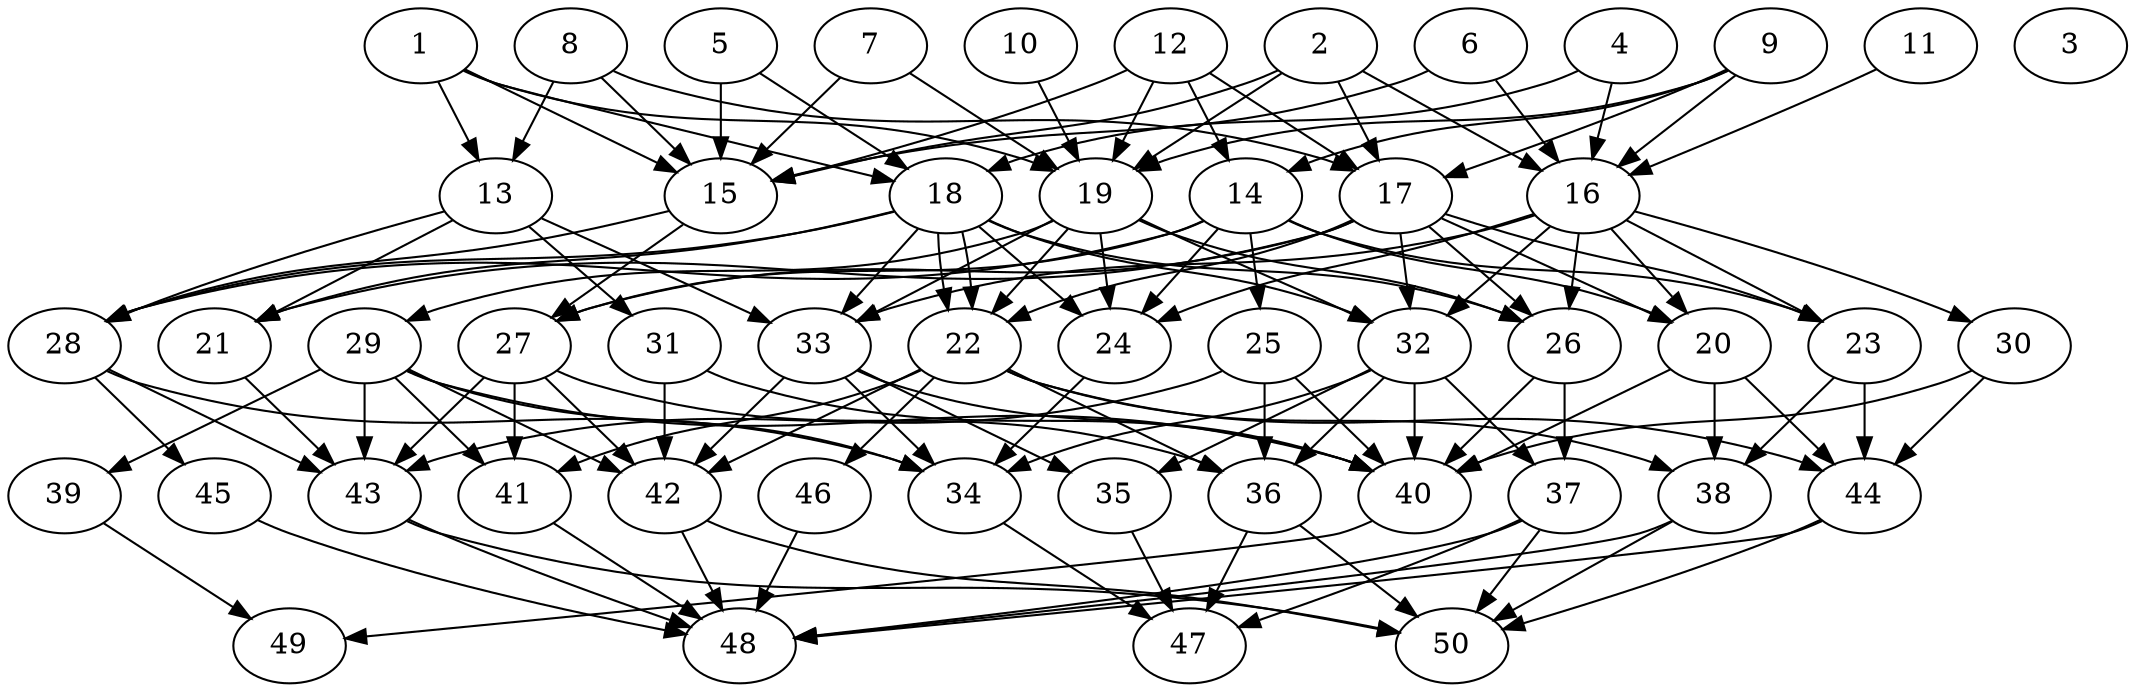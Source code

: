 // DAG automatically generated by daggen at Tue Aug  6 16:32:29 2019
// ./daggen --dot -n 50 --ccr 0.4 --fat 0.6 --regular 0.5 --density 0.6 --mindata 5242880 --maxdata 52428800 
digraph G {
  1 [size="105392640", alpha="0.11", expect_size="42157056"] 
  1 -> 13 [size ="42157056"]
  1 -> 15 [size ="42157056"]
  1 -> 18 [size ="42157056"]
  1 -> 19 [size ="42157056"]
  2 [size="17707520", alpha="0.07", expect_size="7083008"] 
  2 -> 15 [size ="7083008"]
  2 -> 16 [size ="7083008"]
  2 -> 17 [size ="7083008"]
  2 -> 19 [size ="7083008"]
  3 [size="119083520", alpha="0.02", expect_size="47633408"] 
  4 [size="50600960", alpha="0.15", expect_size="20240384"] 
  4 -> 16 [size ="20240384"]
  4 -> 18 [size ="20240384"]
  5 [size="35072000", alpha="0.02", expect_size="14028800"] 
  5 -> 15 [size ="14028800"]
  5 -> 18 [size ="14028800"]
  6 [size="46297600", alpha="0.09", expect_size="18519040"] 
  6 -> 15 [size ="18519040"]
  6 -> 16 [size ="18519040"]
  7 [size="107791360", alpha="0.02", expect_size="43116544"] 
  7 -> 15 [size ="43116544"]
  7 -> 19 [size ="43116544"]
  8 [size="21767680", alpha="0.14", expect_size="8707072"] 
  8 -> 13 [size ="8707072"]
  8 -> 15 [size ="8707072"]
  8 -> 17 [size ="8707072"]
  9 [size="39096320", alpha="0.09", expect_size="15638528"] 
  9 -> 14 [size ="15638528"]
  9 -> 16 [size ="15638528"]
  9 -> 17 [size ="15638528"]
  9 -> 19 [size ="15638528"]
  10 [size="72596480", alpha="0.06", expect_size="29038592"] 
  10 -> 19 [size ="29038592"]
  11 [size="58629120", alpha="0.03", expect_size="23451648"] 
  11 -> 16 [size ="23451648"]
  12 [size="124485120", alpha="0.18", expect_size="49794048"] 
  12 -> 14 [size ="49794048"]
  12 -> 15 [size ="49794048"]
  12 -> 17 [size ="49794048"]
  12 -> 19 [size ="49794048"]
  13 [size="46681600", alpha="0.14", expect_size="18672640"] 
  13 -> 21 [size ="18672640"]
  13 -> 28 [size ="18672640"]
  13 -> 31 [size ="18672640"]
  13 -> 33 [size ="18672640"]
  14 [size="61376000", alpha="0.13", expect_size="24550400"] 
  14 -> 20 [size ="24550400"]
  14 -> 23 [size ="24550400"]
  14 -> 24 [size ="24550400"]
  14 -> 25 [size ="24550400"]
  14 -> 27 [size ="24550400"]
  14 -> 28 [size ="24550400"]
  15 [size="34342400", alpha="0.12", expect_size="13736960"] 
  15 -> 27 [size ="13736960"]
  15 -> 28 [size ="13736960"]
  16 [size="47636480", alpha="0.15", expect_size="19054592"] 
  16 -> 20 [size ="19054592"]
  16 -> 23 [size ="19054592"]
  16 -> 24 [size ="19054592"]
  16 -> 26 [size ="19054592"]
  16 -> 30 [size ="19054592"]
  16 -> 32 [size ="19054592"]
  16 -> 33 [size ="19054592"]
  17 [size="98109440", alpha="0.16", expect_size="39243776"] 
  17 -> 20 [size ="39243776"]
  17 -> 21 [size ="39243776"]
  17 -> 22 [size ="39243776"]
  17 -> 23 [size ="39243776"]
  17 -> 26 [size ="39243776"]
  17 -> 27 [size ="39243776"]
  17 -> 32 [size ="39243776"]
  18 [size="112806400", alpha="0.05", expect_size="45122560"] 
  18 -> 21 [size ="45122560"]
  18 -> 22 [size ="45122560"]
  18 -> 22 [size ="45122560"]
  18 -> 24 [size ="45122560"]
  18 -> 26 [size ="45122560"]
  18 -> 28 [size ="45122560"]
  18 -> 32 [size ="45122560"]
  18 -> 33 [size ="45122560"]
  19 [size="80174080", alpha="0.14", expect_size="32069632"] 
  19 -> 22 [size ="32069632"]
  19 -> 24 [size ="32069632"]
  19 -> 26 [size ="32069632"]
  19 -> 29 [size ="32069632"]
  19 -> 32 [size ="32069632"]
  19 -> 33 [size ="32069632"]
  20 [size="14359040", alpha="0.03", expect_size="5743616"] 
  20 -> 38 [size ="5743616"]
  20 -> 40 [size ="5743616"]
  20 -> 44 [size ="5743616"]
  21 [size="50160640", alpha="0.07", expect_size="20064256"] 
  21 -> 43 [size ="20064256"]
  22 [size="67427840", alpha="0.12", expect_size="26971136"] 
  22 -> 36 [size ="26971136"]
  22 -> 38 [size ="26971136"]
  22 -> 41 [size ="26971136"]
  22 -> 42 [size ="26971136"]
  22 -> 44 [size ="26971136"]
  22 -> 46 [size ="26971136"]
  23 [size="53063680", alpha="0.15", expect_size="21225472"] 
  23 -> 38 [size ="21225472"]
  23 -> 44 [size ="21225472"]
  24 [size="19128320", alpha="0.04", expect_size="7651328"] 
  24 -> 34 [size ="7651328"]
  25 [size="94315520", alpha="0.17", expect_size="37726208"] 
  25 -> 36 [size ="37726208"]
  25 -> 40 [size ="37726208"]
  25 -> 43 [size ="37726208"]
  26 [size="46906880", alpha="0.15", expect_size="18762752"] 
  26 -> 37 [size ="18762752"]
  26 -> 40 [size ="18762752"]
  27 [size="15892480", alpha="0.10", expect_size="6356992"] 
  27 -> 36 [size ="6356992"]
  27 -> 41 [size ="6356992"]
  27 -> 42 [size ="6356992"]
  27 -> 43 [size ="6356992"]
  28 [size="107706880", alpha="0.06", expect_size="43082752"] 
  28 -> 34 [size ="43082752"]
  28 -> 43 [size ="43082752"]
  28 -> 45 [size ="43082752"]
  29 [size="17346560", alpha="0.07", expect_size="6938624"] 
  29 -> 34 [size ="6938624"]
  29 -> 39 [size ="6938624"]
  29 -> 40 [size ="6938624"]
  29 -> 41 [size ="6938624"]
  29 -> 42 [size ="6938624"]
  29 -> 43 [size ="6938624"]
  30 [size="101939200", alpha="0.17", expect_size="40775680"] 
  30 -> 40 [size ="40775680"]
  30 -> 44 [size ="40775680"]
  31 [size="118568960", alpha="0.16", expect_size="47427584"] 
  31 -> 40 [size ="47427584"]
  31 -> 42 [size ="47427584"]
  32 [size="41553920", alpha="0.13", expect_size="16621568"] 
  32 -> 34 [size ="16621568"]
  32 -> 35 [size ="16621568"]
  32 -> 36 [size ="16621568"]
  32 -> 37 [size ="16621568"]
  32 -> 40 [size ="16621568"]
  33 [size="111429120", alpha="0.16", expect_size="44571648"] 
  33 -> 34 [size ="44571648"]
  33 -> 35 [size ="44571648"]
  33 -> 40 [size ="44571648"]
  33 -> 42 [size ="44571648"]
  34 [size="80276480", alpha="0.07", expect_size="32110592"] 
  34 -> 47 [size ="32110592"]
  35 [size="103554560", alpha="0.01", expect_size="41421824"] 
  35 -> 47 [size ="41421824"]
  36 [size="85265920", alpha="0.02", expect_size="34106368"] 
  36 -> 47 [size ="34106368"]
  36 -> 50 [size ="34106368"]
  37 [size="58600960", alpha="0.17", expect_size="23440384"] 
  37 -> 47 [size ="23440384"]
  37 -> 48 [size ="23440384"]
  37 -> 50 [size ="23440384"]
  38 [size="118246400", alpha="0.09", expect_size="47298560"] 
  38 -> 48 [size ="47298560"]
  38 -> 50 [size ="47298560"]
  39 [size="36930560", alpha="0.12", expect_size="14772224"] 
  39 -> 49 [size ="14772224"]
  40 [size="76577280", alpha="0.15", expect_size="30630912"] 
  40 -> 49 [size ="30630912"]
  41 [size="60748800", alpha="0.05", expect_size="24299520"] 
  41 -> 48 [size ="24299520"]
  42 [size="34964480", alpha="0.04", expect_size="13985792"] 
  42 -> 48 [size ="13985792"]
  42 -> 50 [size ="13985792"]
  43 [size="110607360", alpha="0.10", expect_size="44242944"] 
  43 -> 48 [size ="44242944"]
  43 -> 50 [size ="44242944"]
  44 [size="85324800", alpha="0.16", expect_size="34129920"] 
  44 -> 48 [size ="34129920"]
  44 -> 50 [size ="34129920"]
  45 [size="125350400", alpha="0.17", expect_size="50140160"] 
  45 -> 48 [size ="50140160"]
  46 [size="15989760", alpha="0.03", expect_size="6395904"] 
  46 -> 48 [size ="6395904"]
  47 [size="27709440", alpha="0.10", expect_size="11083776"] 
  48 [size="127544320", alpha="0.13", expect_size="51017728"] 
  49 [size="61304320", alpha="0.16", expect_size="24521728"] 
  50 [size="14016000", alpha="0.14", expect_size="5606400"] 
}

